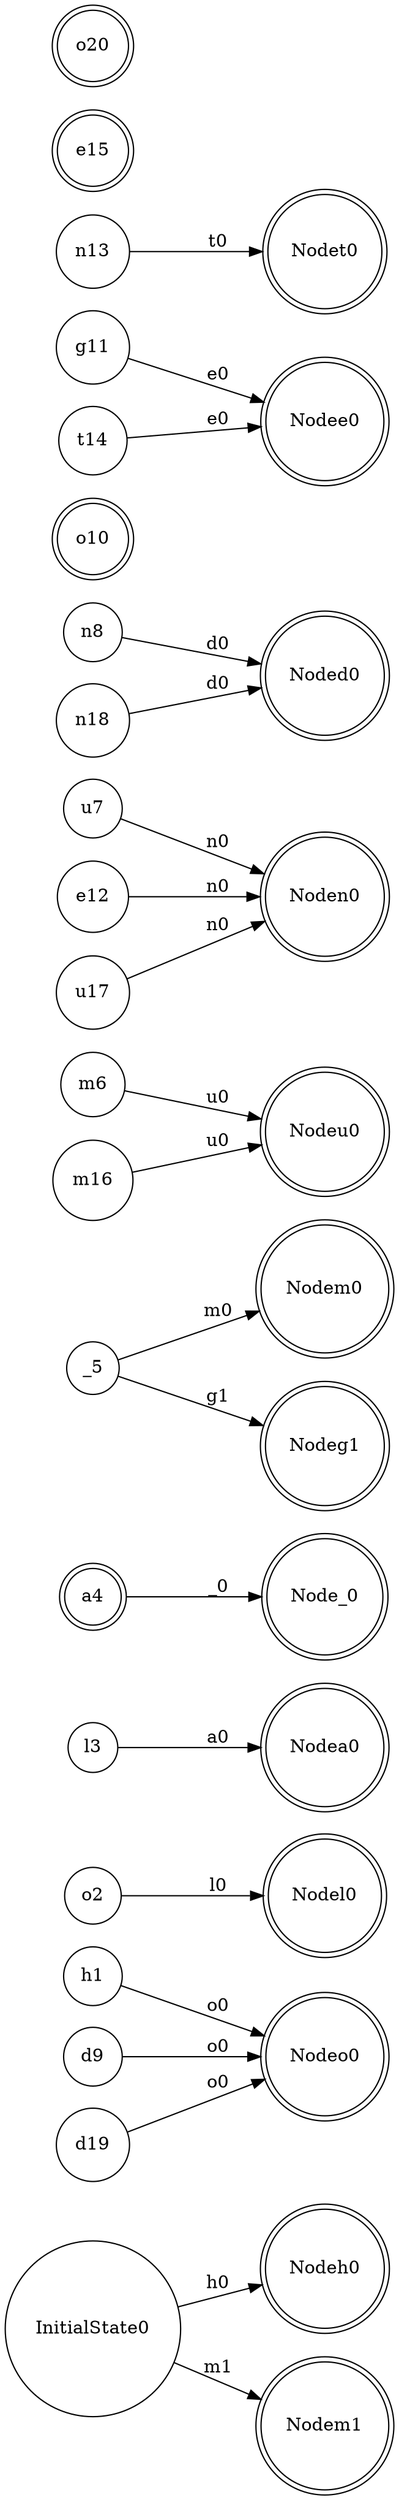 digraph { 
	 rankdir = "LR"; 
	 node [shape=circle] NodeInitialState0 [label ="InitialState0"];
	 node [shape=circle] Nodeh1 [label ="h1"];
	 node [shape=circle] Nodeo2 [label ="o2"];
	 node [shape=circle] Nodel3 [label ="l3"];
	 node [shape=doublecircle] Nodea4 [label ="a4"];
	 node [shape=circle] Node_5 [label ="_5"];
	 node [shape=circle] Nodem6 [label ="m6"];
	 node [shape=circle] Nodeu7 [label ="u7"];
	 node [shape=circle] Noden8 [label ="n8"];
	 node [shape=circle] Noded9 [label ="d9"];
	 node [shape=doublecircle] Nodeo10 [label ="o10"];
	 node [shape=circle] Nodeg11 [label ="g11"];
	 node [shape=circle] Nodee12 [label ="e12"];
	 node [shape=circle] Noden13 [label ="n13"];
	 node [shape=circle] Nodet14 [label ="t14"];
	 node [shape=doublecircle] Nodee15 [label ="e15"];
	 node [shape=circle] Nodem16 [label ="m16"];
	 node [shape=circle] Nodeu17 [label ="u17"];
	 node [shape=circle] Noden18 [label ="n18"];
	 node [shape=circle] Noded19 [label ="d19"];
	 node [shape=doublecircle] Nodeo20 [label ="o20"];
	 NodeInitialState0 -> Nodeh0[label="h0"];
	 NodeInitialState0 -> Nodem1[label="m1"];
	 Nodeh1 -> Nodeo0[label="o0"];
	 Nodeo2 -> Nodel0[label="l0"];
	 Nodel3 -> Nodea0[label="a0"];
	 Nodea4 -> Node_0[label="_0"];
	 Node_5 -> Nodem0[label="m0"];
	 Node_5 -> Nodeg1[label="g1"];
	 Nodem6 -> Nodeu0[label="u0"];
	 Nodeu7 -> Noden0[label="n0"];
	 Noden8 -> Noded0[label="d0"];
	 Noded9 -> Nodeo0[label="o0"];
	 Nodeg11 -> Nodee0[label="e0"];
	 Nodee12 -> Noden0[label="n0"];
	 Noden13 -> Nodet0[label="t0"];
	 Nodet14 -> Nodee0[label="e0"];
	 Nodem16 -> Nodeu0[label="u0"];
	 Nodeu17 -> Noden0[label="n0"];
	 Noden18 -> Noded0[label="d0"];
	 Noded19 -> Nodeo0[label="o0"];
}